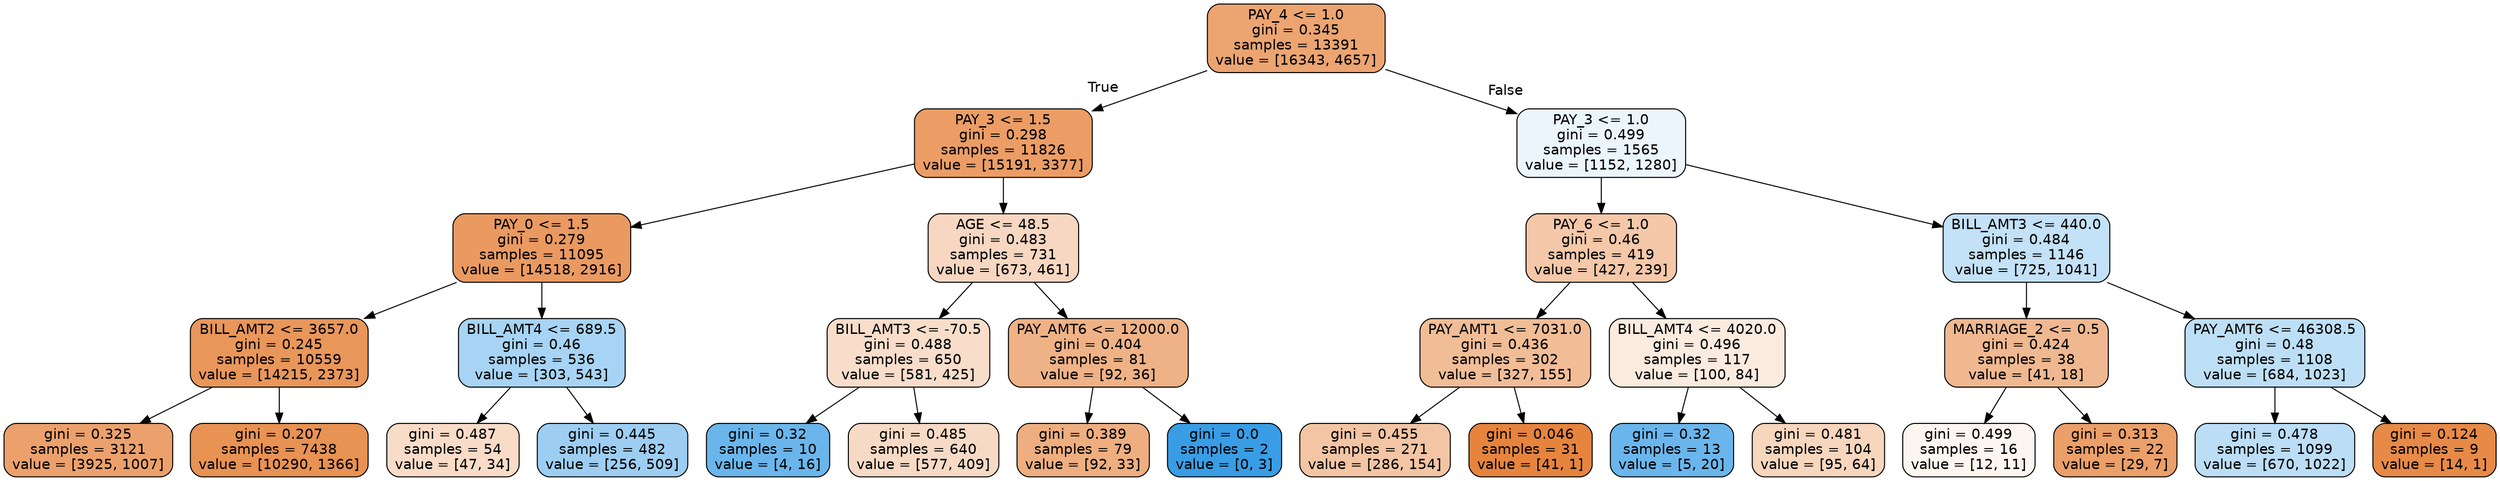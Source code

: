 digraph Tree {
node [shape=box, style="filled, rounded", color="black", fontname=helvetica] ;
edge [fontname=helvetica] ;
0 [label="PAY_4 <= 1.0\ngini = 0.345\nsamples = 13391\nvalue = [16343, 4657]", fillcolor="#eca571"] ;
1 [label="PAY_3 <= 1.5\ngini = 0.298\nsamples = 11826\nvalue = [15191, 3377]", fillcolor="#eb9d65"] ;
0 -> 1 [labeldistance=2.5, labelangle=45, headlabel="True"] ;
2 [label="PAY_0 <= 1.5\ngini = 0.279\nsamples = 11095\nvalue = [14518, 2916]", fillcolor="#ea9a61"] ;
1 -> 2 ;
3 [label="BILL_AMT2 <= 3657.0\ngini = 0.245\nsamples = 10559\nvalue = [14215, 2373]", fillcolor="#e9965a"] ;
2 -> 3 ;
4 [label="gini = 0.325\nsamples = 3121\nvalue = [3925, 1007]", fillcolor="#eca16c"] ;
3 -> 4 ;
5 [label="gini = 0.207\nsamples = 7438\nvalue = [10290, 1366]", fillcolor="#e89253"] ;
3 -> 5 ;
6 [label="BILL_AMT4 <= 689.5\ngini = 0.46\nsamples = 536\nvalue = [303, 543]", fillcolor="#a7d4f4"] ;
2 -> 6 ;
7 [label="gini = 0.487\nsamples = 54\nvalue = [47, 34]", fillcolor="#f8dcc8"] ;
6 -> 7 ;
8 [label="gini = 0.445\nsamples = 482\nvalue = [256, 509]", fillcolor="#9dcef2"] ;
6 -> 8 ;
9 [label="AGE <= 48.5\ngini = 0.483\nsamples = 731\nvalue = [673, 461]", fillcolor="#f7d7c1"] ;
1 -> 9 ;
10 [label="BILL_AMT3 <= -70.5\ngini = 0.488\nsamples = 650\nvalue = [581, 425]", fillcolor="#f8ddca"] ;
9 -> 10 ;
11 [label="gini = 0.32\nsamples = 10\nvalue = [4, 16]", fillcolor="#6ab6ec"] ;
10 -> 11 ;
12 [label="gini = 0.485\nsamples = 640\nvalue = [577, 409]", fillcolor="#f7dac5"] ;
10 -> 12 ;
13 [label="PAY_AMT6 <= 12000.0\ngini = 0.404\nsamples = 81\nvalue = [92, 36]", fillcolor="#efb286"] ;
9 -> 13 ;
14 [label="gini = 0.389\nsamples = 79\nvalue = [92, 33]", fillcolor="#eeae80"] ;
13 -> 14 ;
15 [label="gini = 0.0\nsamples = 2\nvalue = [0, 3]", fillcolor="#399de5"] ;
13 -> 15 ;
16 [label="PAY_3 <= 1.0\ngini = 0.499\nsamples = 1565\nvalue = [1152, 1280]", fillcolor="#ebf5fc"] ;
0 -> 16 [labeldistance=2.5, labelangle=-45, headlabel="False"] ;
17 [label="PAY_6 <= 1.0\ngini = 0.46\nsamples = 419\nvalue = [427, 239]", fillcolor="#f4c8a8"] ;
16 -> 17 ;
18 [label="PAY_AMT1 <= 7031.0\ngini = 0.436\nsamples = 302\nvalue = [327, 155]", fillcolor="#f1bd97"] ;
17 -> 18 ;
19 [label="gini = 0.455\nsamples = 271\nvalue = [286, 154]", fillcolor="#f3c5a4"] ;
18 -> 19 ;
20 [label="gini = 0.046\nsamples = 31\nvalue = [41, 1]", fillcolor="#e6843e"] ;
18 -> 20 ;
21 [label="BILL_AMT4 <= 4020.0\ngini = 0.496\nsamples = 117\nvalue = [100, 84]", fillcolor="#fbebdf"] ;
17 -> 21 ;
22 [label="gini = 0.32\nsamples = 13\nvalue = [5, 20]", fillcolor="#6ab6ec"] ;
21 -> 22 ;
23 [label="gini = 0.481\nsamples = 104\nvalue = [95, 64]", fillcolor="#f7d6be"] ;
21 -> 23 ;
24 [label="BILL_AMT3 <= 440.0\ngini = 0.484\nsamples = 1146\nvalue = [725, 1041]", fillcolor="#c3e1f7"] ;
16 -> 24 ;
25 [label="MARRIAGE_2 <= 0.5\ngini = 0.424\nsamples = 38\nvalue = [41, 18]", fillcolor="#f0b890"] ;
24 -> 25 ;
26 [label="gini = 0.499\nsamples = 16\nvalue = [12, 11]", fillcolor="#fdf5ef"] ;
25 -> 26 ;
27 [label="gini = 0.313\nsamples = 22\nvalue = [29, 7]", fillcolor="#eb9f69"] ;
25 -> 27 ;
28 [label="PAY_AMT6 <= 46308.5\ngini = 0.48\nsamples = 1108\nvalue = [684, 1023]", fillcolor="#bddff6"] ;
24 -> 28 ;
29 [label="gini = 0.478\nsamples = 1099\nvalue = [670, 1022]", fillcolor="#bbddf6"] ;
28 -> 29 ;
30 [label="gini = 0.124\nsamples = 9\nvalue = [14, 1]", fillcolor="#e78a47"] ;
28 -> 30 ;
}